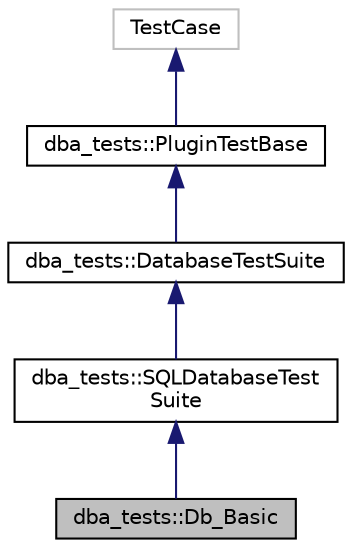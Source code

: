 digraph "dba_tests::Db_Basic"
{
  edge [fontname="Helvetica",fontsize="10",labelfontname="Helvetica",labelfontsize="10"];
  node [fontname="Helvetica",fontsize="10",shape=record];
  Node1 [label="dba_tests::Db_Basic",height=0.2,width=0.4,color="black", fillcolor="grey75", style="filled" fontcolor="black"];
  Node2 -> Node1 [dir="back",color="midnightblue",fontsize="10",style="solid",fontname="Helvetica"];
  Node2 [label="dba_tests::SQLDatabaseTest\lSuite",height=0.2,width=0.4,color="black", fillcolor="white", style="filled",URL="$classdba__tests_1_1_s_q_l_database_test_suite.html"];
  Node3 -> Node2 [dir="back",color="midnightblue",fontsize="10",style="solid",fontname="Helvetica"];
  Node3 [label="dba_tests::DatabaseTestSuite",height=0.2,width=0.4,color="black", fillcolor="white", style="filled",URL="$classdba__tests_1_1_database_test_suite.html"];
  Node4 -> Node3 [dir="back",color="midnightblue",fontsize="10",style="solid",fontname="Helvetica"];
  Node4 [label="dba_tests::PluginTestBase",height=0.2,width=0.4,color="black", fillcolor="white", style="filled",URL="$classdba__tests_1_1_plugin_test_base.html"];
  Node5 -> Node4 [dir="back",color="midnightblue",fontsize="10",style="solid",fontname="Helvetica"];
  Node5 [label="TestCase",height=0.2,width=0.4,color="grey75", fillcolor="white", style="filled"];
}
